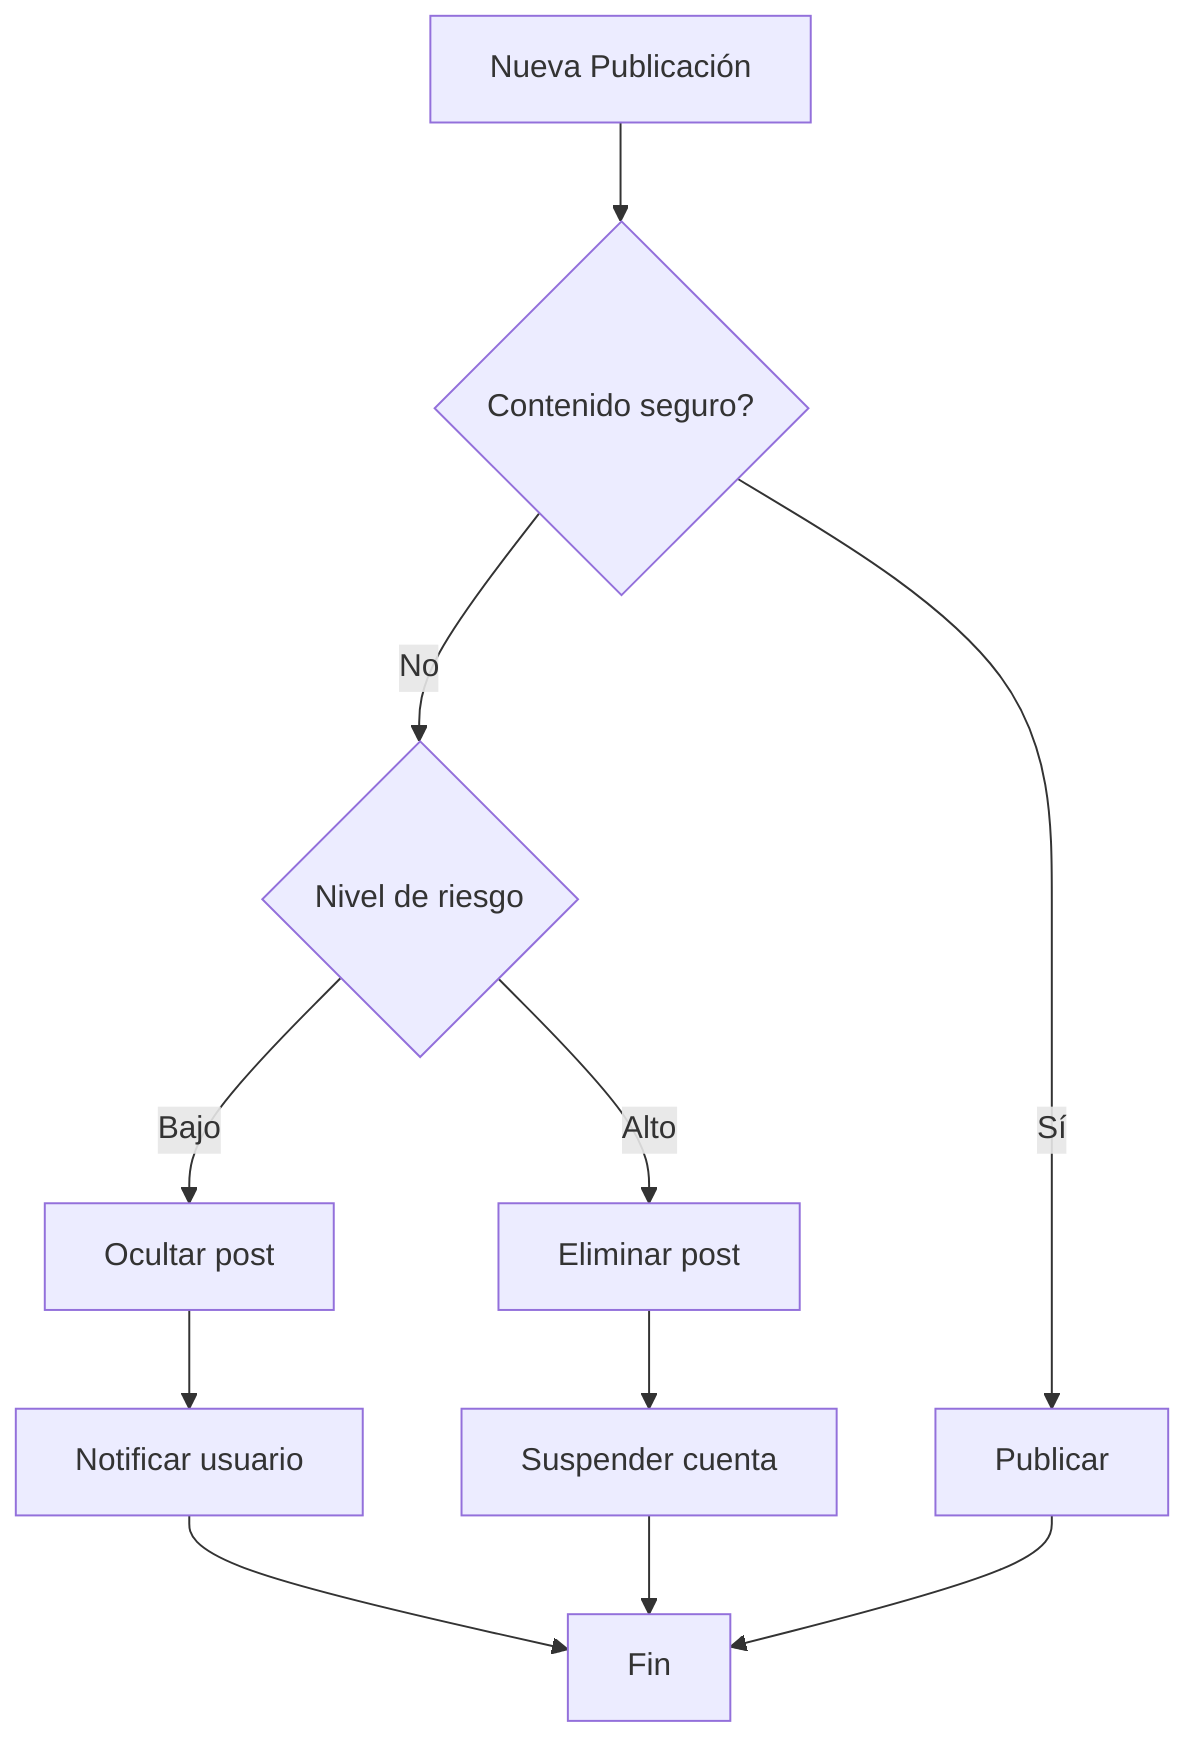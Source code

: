 flowchart TD
    A[Nueva Publicación] --> B{Contenido seguro?}
    B -->|Sí| C[Publicar]
    B -->|No| D{Nivel de riesgo}
    D -->|Bajo| E[Ocultar post]
    D -->|Alto| F[Eliminar post]
    E --> G[Notificar usuario]
    F --> H[Suspender cuenta]
    G --> I[Fin]
    H --> I
    C --> I
